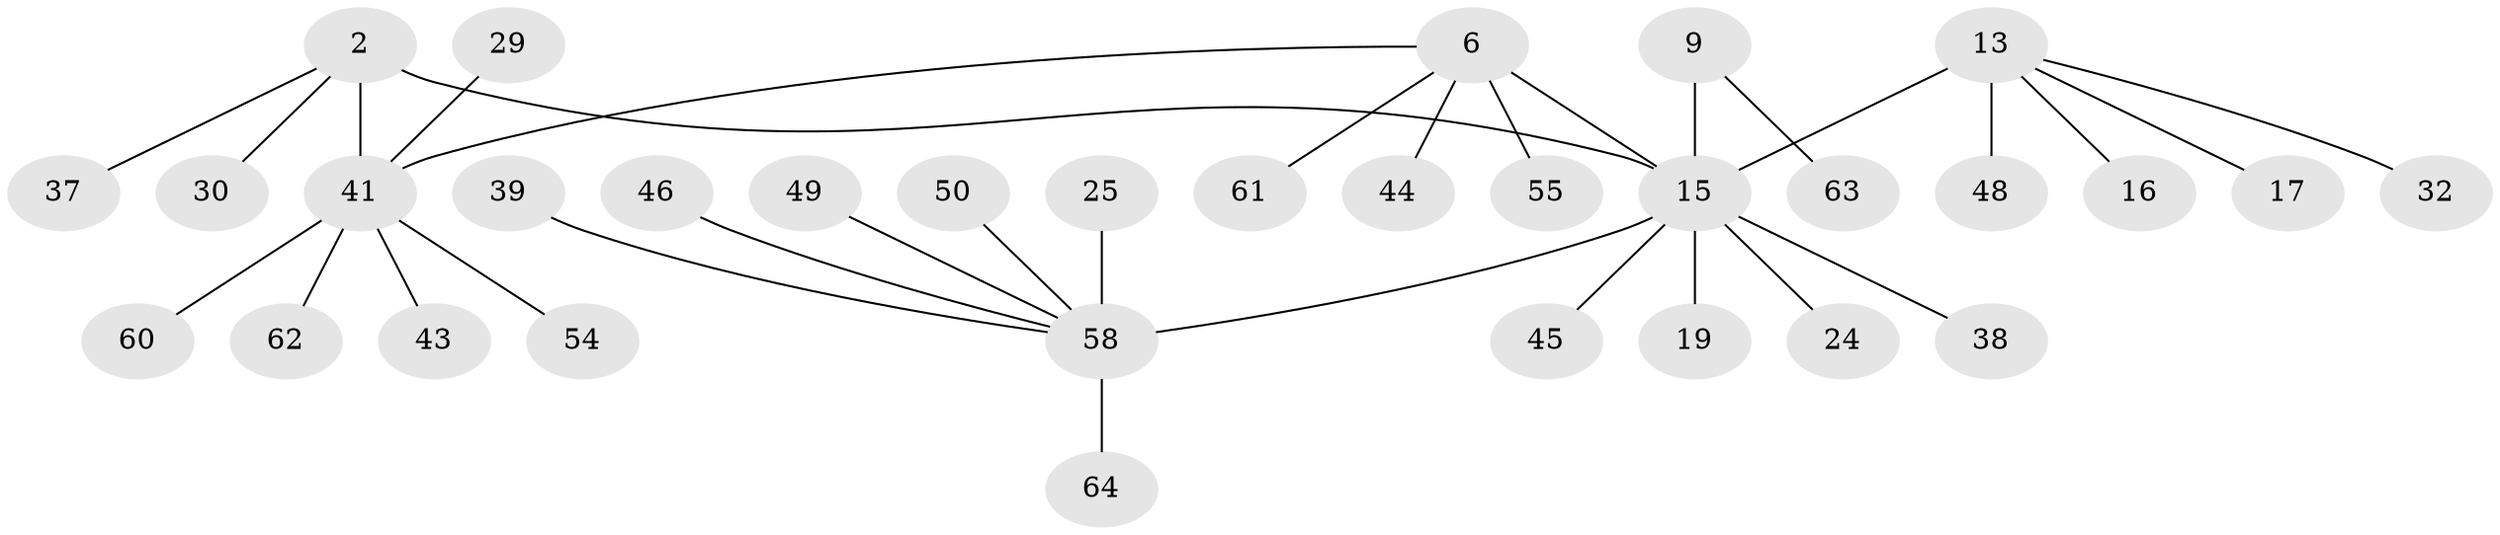 // original degree distribution, {5: 0.0625, 4: 0.0625, 10: 0.015625, 6: 0.03125, 3: 0.09375, 9: 0.015625, 7: 0.046875, 1: 0.59375, 2: 0.078125}
// Generated by graph-tools (version 1.1) at 2025/55/03/09/25 04:55:16]
// undirected, 32 vertices, 32 edges
graph export_dot {
graph [start="1"]
  node [color=gray90,style=filled];
  2 [super="+1"];
  6 [super="+5"];
  9 [super="+7"];
  13;
  15 [super="+14+4+12+8"];
  16;
  17;
  19;
  24;
  25;
  29;
  30;
  32;
  37 [super="+27"];
  38;
  39;
  41 [super="+3+18"];
  43;
  44;
  45 [super="+42"];
  46;
  48;
  49 [super="+23"];
  50;
  54;
  55;
  58 [super="+40+35+52+53+10"];
  60 [super="+56"];
  61 [super="+59"];
  62;
  63 [super="+47+57"];
  64;
  2 -- 30;
  2 -- 15 [weight=3];
  2 -- 37;
  2 -- 41 [weight=2];
  6 -- 44;
  6 -- 55;
  6 -- 61;
  6 -- 15 [weight=2];
  6 -- 41;
  9 -- 15 [weight=4];
  9 -- 63;
  13 -- 15 [weight=3];
  13 -- 16;
  13 -- 17;
  13 -- 32;
  13 -- 48;
  15 -- 58 [weight=4];
  15 -- 45 [weight=2];
  15 -- 38;
  15 -- 19;
  15 -- 24;
  25 -- 58;
  29 -- 41;
  39 -- 58;
  41 -- 43;
  41 -- 54;
  41 -- 60;
  41 -- 62;
  46 -- 58;
  49 -- 58;
  50 -- 58;
  58 -- 64;
}
